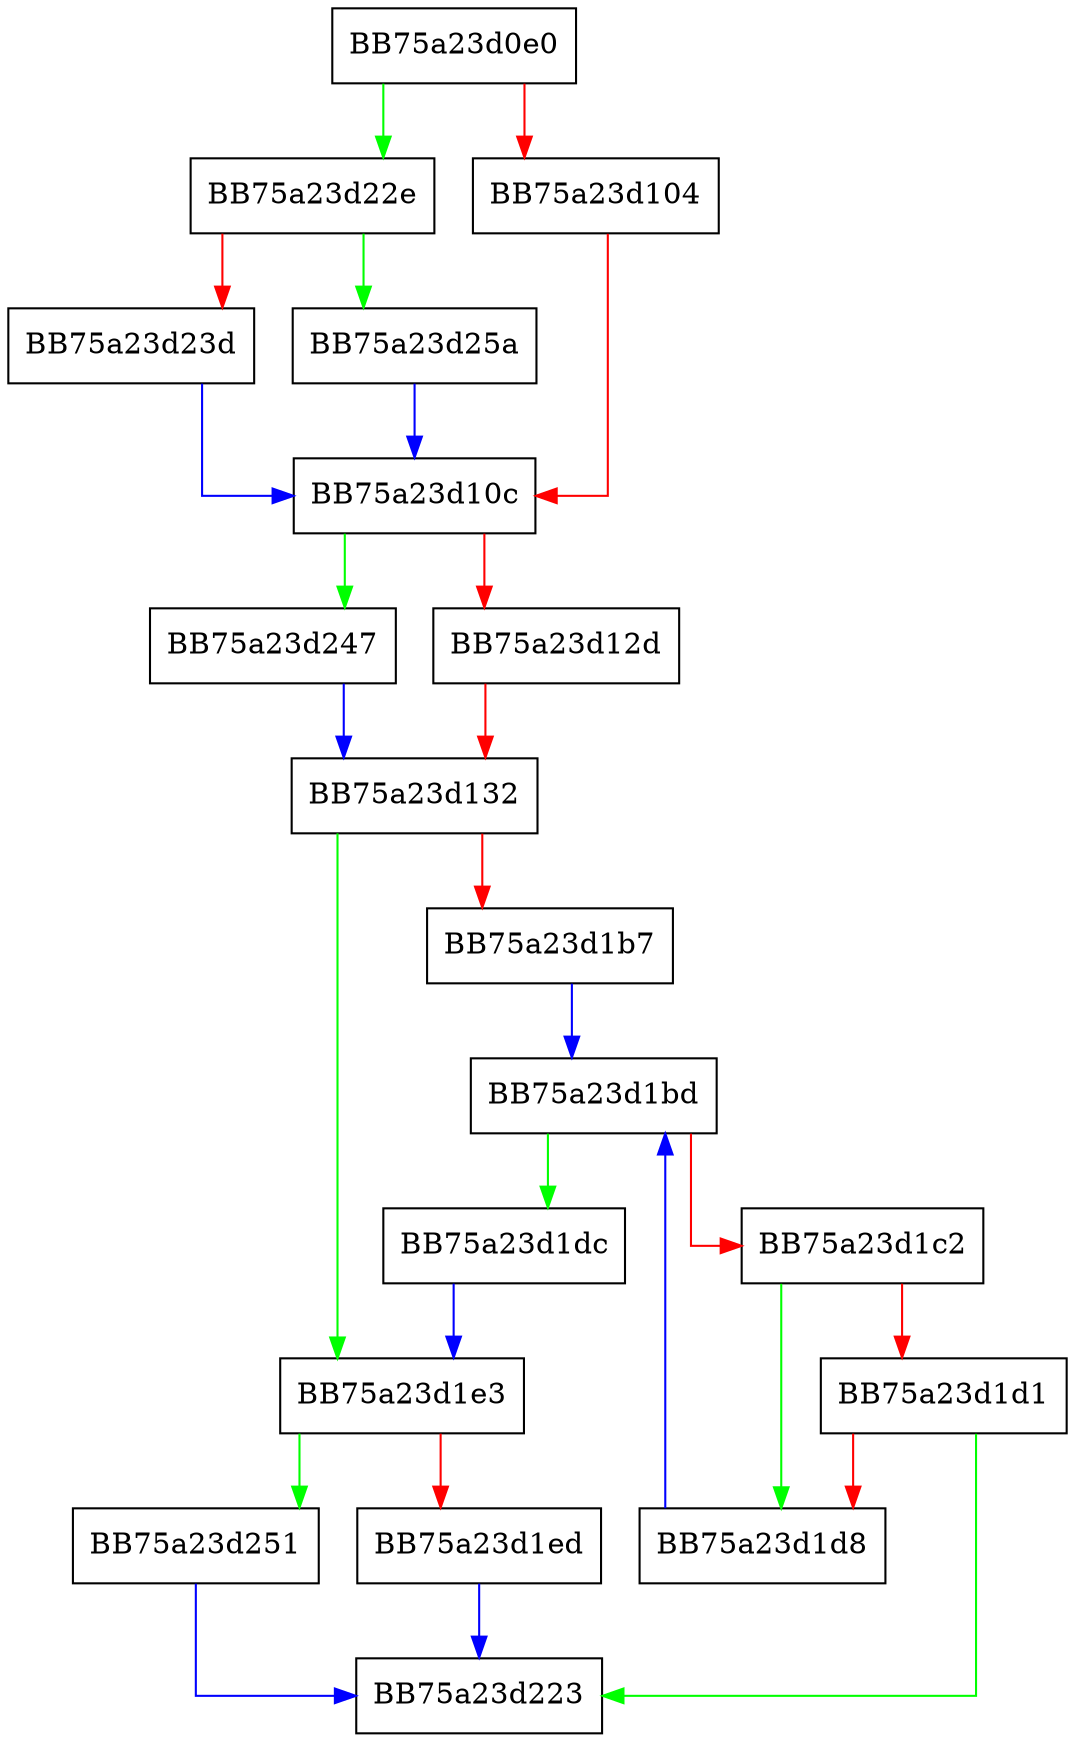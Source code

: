 digraph get_operand_Ex {
  node [shape="box"];
  graph [splines=ortho];
  BB75a23d0e0 -> BB75a23d22e [color="green"];
  BB75a23d0e0 -> BB75a23d104 [color="red"];
  BB75a23d104 -> BB75a23d10c [color="red"];
  BB75a23d10c -> BB75a23d247 [color="green"];
  BB75a23d10c -> BB75a23d12d [color="red"];
  BB75a23d12d -> BB75a23d132 [color="red"];
  BB75a23d132 -> BB75a23d1e3 [color="green"];
  BB75a23d132 -> BB75a23d1b7 [color="red"];
  BB75a23d1b7 -> BB75a23d1bd [color="blue"];
  BB75a23d1bd -> BB75a23d1dc [color="green"];
  BB75a23d1bd -> BB75a23d1c2 [color="red"];
  BB75a23d1c2 -> BB75a23d1d8 [color="green"];
  BB75a23d1c2 -> BB75a23d1d1 [color="red"];
  BB75a23d1d1 -> BB75a23d223 [color="green"];
  BB75a23d1d1 -> BB75a23d1d8 [color="red"];
  BB75a23d1d8 -> BB75a23d1bd [color="blue"];
  BB75a23d1dc -> BB75a23d1e3 [color="blue"];
  BB75a23d1e3 -> BB75a23d251 [color="green"];
  BB75a23d1e3 -> BB75a23d1ed [color="red"];
  BB75a23d1ed -> BB75a23d223 [color="blue"];
  BB75a23d22e -> BB75a23d25a [color="green"];
  BB75a23d22e -> BB75a23d23d [color="red"];
  BB75a23d23d -> BB75a23d10c [color="blue"];
  BB75a23d247 -> BB75a23d132 [color="blue"];
  BB75a23d251 -> BB75a23d223 [color="blue"];
  BB75a23d25a -> BB75a23d10c [color="blue"];
}